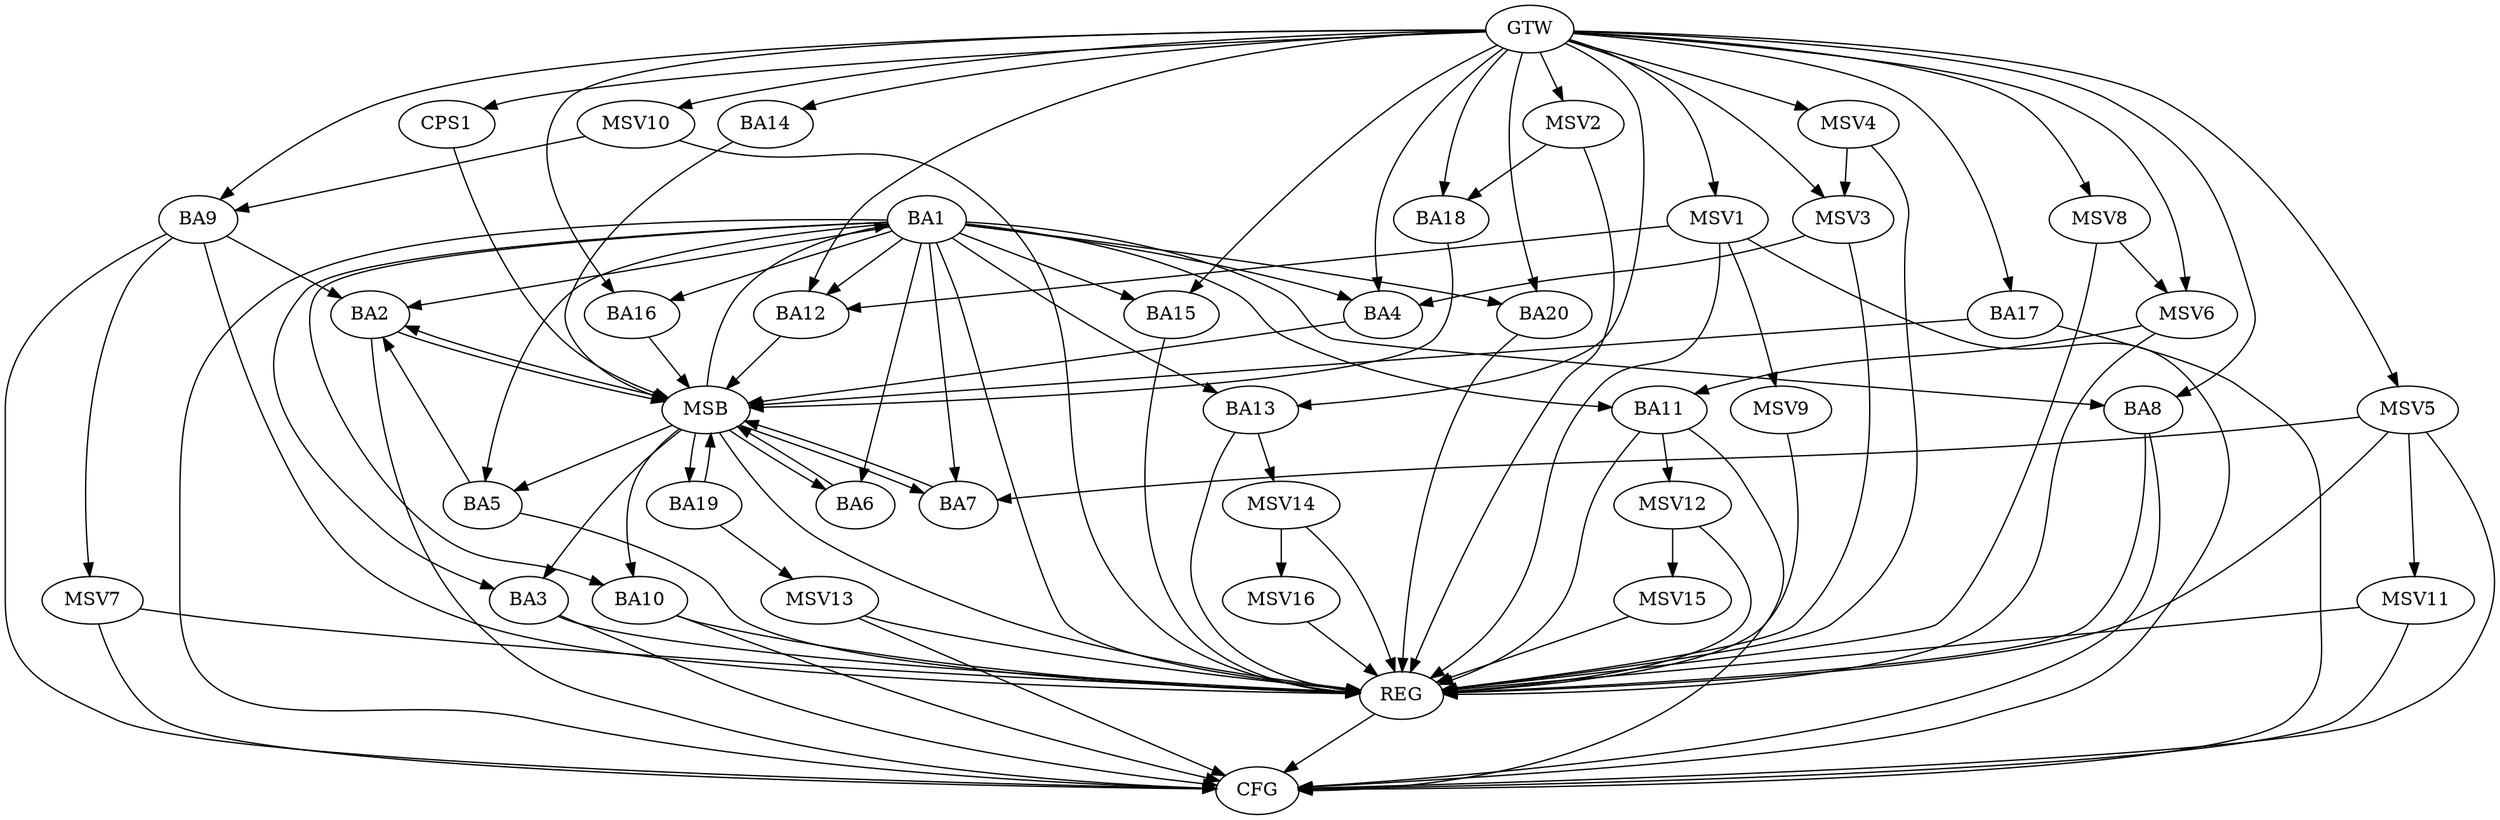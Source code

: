 strict digraph G {
  BA1 [ label="BA1" ];
  BA2 [ label="BA2" ];
  BA3 [ label="BA3" ];
  BA4 [ label="BA4" ];
  BA5 [ label="BA5" ];
  BA6 [ label="BA6" ];
  BA7 [ label="BA7" ];
  BA8 [ label="BA8" ];
  BA9 [ label="BA9" ];
  BA10 [ label="BA10" ];
  BA11 [ label="BA11" ];
  BA12 [ label="BA12" ];
  BA13 [ label="BA13" ];
  BA14 [ label="BA14" ];
  BA15 [ label="BA15" ];
  BA16 [ label="BA16" ];
  BA17 [ label="BA17" ];
  BA18 [ label="BA18" ];
  BA19 [ label="BA19" ];
  BA20 [ label="BA20" ];
  CPS1 [ label="CPS1" ];
  GTW [ label="GTW" ];
  REG [ label="REG" ];
  MSB [ label="MSB" ];
  CFG [ label="CFG" ];
  MSV1 [ label="MSV1" ];
  MSV2 [ label="MSV2" ];
  MSV3 [ label="MSV3" ];
  MSV4 [ label="MSV4" ];
  MSV5 [ label="MSV5" ];
  MSV6 [ label="MSV6" ];
  MSV7 [ label="MSV7" ];
  MSV8 [ label="MSV8" ];
  MSV9 [ label="MSV9" ];
  MSV10 [ label="MSV10" ];
  MSV11 [ label="MSV11" ];
  MSV12 [ label="MSV12" ];
  MSV13 [ label="MSV13" ];
  MSV14 [ label="MSV14" ];
  MSV15 [ label="MSV15" ];
  MSV16 [ label="MSV16" ];
  BA1 -> BA2;
  BA5 -> BA2;
  BA9 -> BA2;
  GTW -> BA4;
  GTW -> BA8;
  GTW -> BA9;
  GTW -> BA12;
  GTW -> BA13;
  GTW -> BA14;
  GTW -> BA15;
  GTW -> BA16;
  GTW -> BA17;
  GTW -> BA18;
  GTW -> BA20;
  GTW -> CPS1;
  BA1 -> REG;
  BA3 -> REG;
  BA5 -> REG;
  BA8 -> REG;
  BA9 -> REG;
  BA10 -> REG;
  BA11 -> REG;
  BA13 -> REG;
  BA15 -> REG;
  BA20 -> REG;
  BA2 -> MSB;
  MSB -> BA1;
  MSB -> REG;
  BA4 -> MSB;
  BA6 -> MSB;
  MSB -> BA3;
  BA7 -> MSB;
  MSB -> BA2;
  BA12 -> MSB;
  BA14 -> MSB;
  MSB -> BA5;
  BA16 -> MSB;
  BA17 -> MSB;
  BA18 -> MSB;
  MSB -> BA10;
  BA19 -> MSB;
  CPS1 -> MSB;
  MSB -> BA6;
  MSB -> BA7;
  MSB -> BA19;
  BA3 -> CFG;
  BA8 -> CFG;
  BA17 -> CFG;
  BA9 -> CFG;
  BA2 -> CFG;
  BA11 -> CFG;
  BA1 -> CFG;
  BA10 -> CFG;
  REG -> CFG;
  BA1 -> BA12;
  BA1 -> BA4;
  BA1 -> BA10;
  BA1 -> BA7;
  BA1 -> BA8;
  BA1 -> BA11;
  BA1 -> BA5;
  BA1 -> BA6;
  BA1 -> BA20;
  BA1 -> BA13;
  BA1 -> BA3;
  BA1 -> BA15;
  BA1 -> BA16;
  MSV1 -> BA12;
  GTW -> MSV1;
  MSV1 -> REG;
  MSV1 -> CFG;
  MSV2 -> BA18;
  GTW -> MSV2;
  MSV2 -> REG;
  MSV3 -> BA4;
  GTW -> MSV3;
  MSV3 -> REG;
  MSV4 -> MSV3;
  GTW -> MSV4;
  MSV4 -> REG;
  MSV5 -> BA7;
  GTW -> MSV5;
  MSV5 -> REG;
  MSV5 -> CFG;
  MSV6 -> BA11;
  GTW -> MSV6;
  MSV6 -> REG;
  BA9 -> MSV7;
  MSV7 -> REG;
  MSV7 -> CFG;
  MSV8 -> MSV6;
  GTW -> MSV8;
  MSV8 -> REG;
  MSV1 -> MSV9;
  MSV9 -> REG;
  MSV10 -> BA9;
  GTW -> MSV10;
  MSV10 -> REG;
  MSV5 -> MSV11;
  MSV11 -> REG;
  MSV11 -> CFG;
  BA11 -> MSV12;
  MSV12 -> REG;
  BA19 -> MSV13;
  MSV13 -> REG;
  MSV13 -> CFG;
  BA13 -> MSV14;
  MSV14 -> REG;
  MSV12 -> MSV15;
  MSV15 -> REG;
  MSV14 -> MSV16;
  MSV16 -> REG;
}

